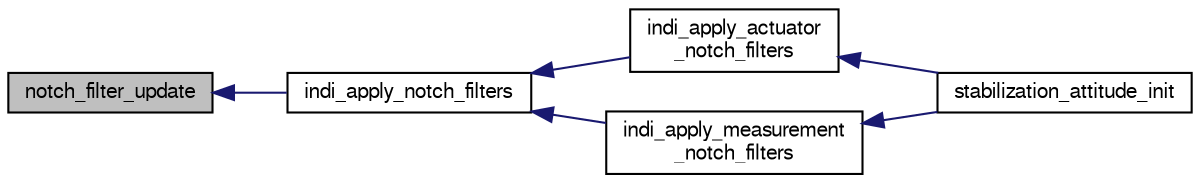 digraph "notch_filter_update"
{
  edge [fontname="FreeSans",fontsize="10",labelfontname="FreeSans",labelfontsize="10"];
  node [fontname="FreeSans",fontsize="10",shape=record];
  rankdir="LR";
  Node1 [label="notch_filter_update",height=0.2,width=0.4,color="black", fillcolor="grey75", style="filled", fontcolor="black"];
  Node1 -> Node2 [dir="back",color="midnightblue",fontsize="10",style="solid",fontname="FreeSans"];
  Node2 [label="indi_apply_notch_filters",height=0.2,width=0.4,color="black", fillcolor="white", style="filled",URL="$stabilization__attitude__heli__indi_8c.html#ae40a646e45b54cc4e58115cc1942a52e"];
  Node2 -> Node3 [dir="back",color="midnightblue",fontsize="10",style="solid",fontname="FreeSans"];
  Node3 [label="indi_apply_actuator\l_notch_filters",height=0.2,width=0.4,color="black", fillcolor="white", style="filled",URL="$stabilization__attitude__heli__indi_8c.html#ad77ea80be5e374a31b3c692012c3cda8"];
  Node3 -> Node4 [dir="back",color="midnightblue",fontsize="10",style="solid",fontname="FreeSans"];
  Node4 [label="stabilization_attitude_init",height=0.2,width=0.4,color="black", fillcolor="white", style="filled",URL="$stabilization__attitude__heli__indi_8c.html#a03d27593d891182c04fc5337766733d1",tooltip="stabilization_attitude_init "];
  Node2 -> Node5 [dir="back",color="midnightblue",fontsize="10",style="solid",fontname="FreeSans"];
  Node5 [label="indi_apply_measurement\l_notch_filters",height=0.2,width=0.4,color="black", fillcolor="white", style="filled",URL="$stabilization__attitude__heli__indi_8c.html#a05bb204a4d2a9154f5a62904bb921278"];
  Node5 -> Node4 [dir="back",color="midnightblue",fontsize="10",style="solid",fontname="FreeSans"];
}
